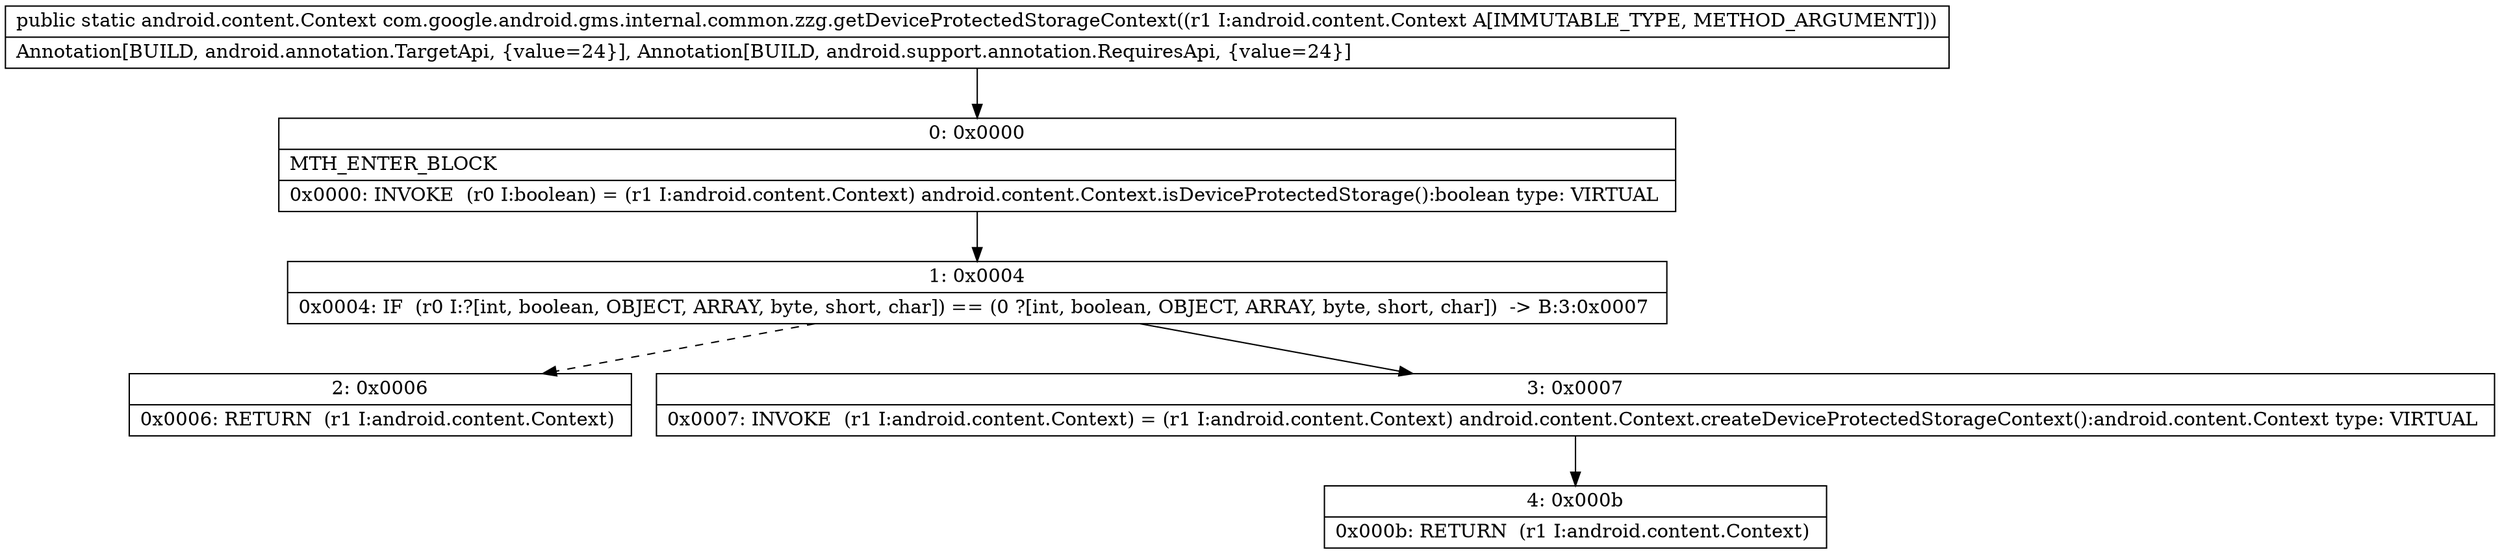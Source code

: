 digraph "CFG forcom.google.android.gms.internal.common.zzg.getDeviceProtectedStorageContext(Landroid\/content\/Context;)Landroid\/content\/Context;" {
Node_0 [shape=record,label="{0\:\ 0x0000|MTH_ENTER_BLOCK\l|0x0000: INVOKE  (r0 I:boolean) = (r1 I:android.content.Context) android.content.Context.isDeviceProtectedStorage():boolean type: VIRTUAL \l}"];
Node_1 [shape=record,label="{1\:\ 0x0004|0x0004: IF  (r0 I:?[int, boolean, OBJECT, ARRAY, byte, short, char]) == (0 ?[int, boolean, OBJECT, ARRAY, byte, short, char])  \-\> B:3:0x0007 \l}"];
Node_2 [shape=record,label="{2\:\ 0x0006|0x0006: RETURN  (r1 I:android.content.Context) \l}"];
Node_3 [shape=record,label="{3\:\ 0x0007|0x0007: INVOKE  (r1 I:android.content.Context) = (r1 I:android.content.Context) android.content.Context.createDeviceProtectedStorageContext():android.content.Context type: VIRTUAL \l}"];
Node_4 [shape=record,label="{4\:\ 0x000b|0x000b: RETURN  (r1 I:android.content.Context) \l}"];
MethodNode[shape=record,label="{public static android.content.Context com.google.android.gms.internal.common.zzg.getDeviceProtectedStorageContext((r1 I:android.content.Context A[IMMUTABLE_TYPE, METHOD_ARGUMENT]))  | Annotation[BUILD, android.annotation.TargetApi, \{value=24\}], Annotation[BUILD, android.support.annotation.RequiresApi, \{value=24\}]\l}"];
MethodNode -> Node_0;
Node_0 -> Node_1;
Node_1 -> Node_2[style=dashed];
Node_1 -> Node_3;
Node_3 -> Node_4;
}

